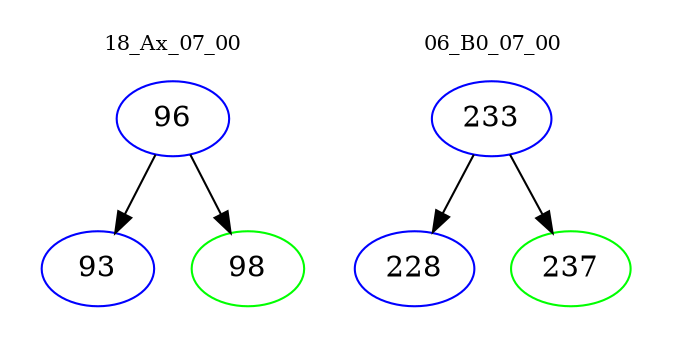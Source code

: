 digraph{
subgraph cluster_0 {
color = white
label = "18_Ax_07_00";
fontsize=10;
T0_96 [label="96", color="blue"]
T0_96 -> T0_93 [color="black"]
T0_93 [label="93", color="blue"]
T0_96 -> T0_98 [color="black"]
T0_98 [label="98", color="green"]
}
subgraph cluster_1 {
color = white
label = "06_B0_07_00";
fontsize=10;
T1_233 [label="233", color="blue"]
T1_233 -> T1_228 [color="black"]
T1_228 [label="228", color="blue"]
T1_233 -> T1_237 [color="black"]
T1_237 [label="237", color="green"]
}
}
